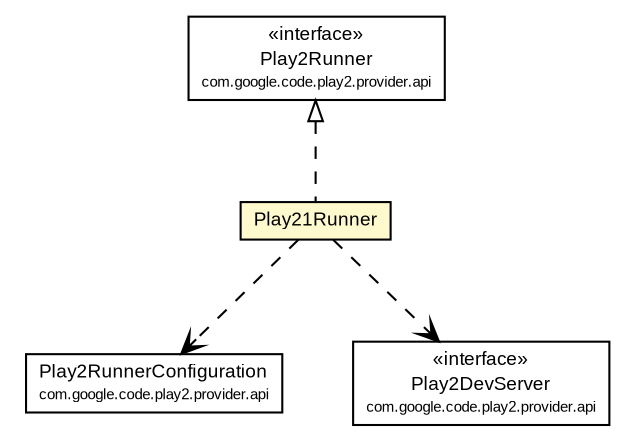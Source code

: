 #!/usr/local/bin/dot
#
# Class diagram 
# Generated by UMLGraph version R5_6-24-gf6e263 (http://www.umlgraph.org/)
#

digraph G {
	edge [fontname="arial",fontsize=10,labelfontname="arial",labelfontsize=10];
	node [fontname="arial",fontsize=10,shape=plaintext];
	nodesep=0.25;
	ranksep=0.5;
	// com.google.code.play2.provider.play21.Play21Runner
	c218 [label=<<table title="com.google.code.play2.provider.play21.Play21Runner" border="0" cellborder="1" cellspacing="0" cellpadding="2" port="p" bgcolor="lemonChiffon" href="./Play21Runner.html">
		<tr><td><table border="0" cellspacing="0" cellpadding="1">
<tr><td align="center" balign="center"> Play21Runner </td></tr>
		</table></td></tr>
		</table>>, URL="./Play21Runner.html", fontname="arial", fontcolor="black", fontsize=9.0];
	//com.google.code.play2.provider.play21.Play21Runner implements com.google.code.play2.provider.api.Play2Runner
	c229:p -> c218:p [dir=back,arrowtail=empty,style=dashed];
	// com.google.code.play2.provider.play21.Play21Runner DEPEND com.google.code.play2.provider.api.Play2RunnerConfiguration
	c218:p -> c232:p [taillabel="", label="", headlabel="", fontname="arial", fontcolor="black", fontsize=10.0, color="black", arrowhead=open, style=dashed];
	// com.google.code.play2.provider.play21.Play21Runner DEPEND com.google.code.play2.provider.api.Play2DevServer
	c218:p -> c234:p [taillabel="", label="", headlabel="", fontname="arial", fontcolor="black", fontsize=10.0, color="black", arrowhead=open, style=dashed];
	// com.google.code.play2.provider.api.Play2RunnerConfiguration
	c232 [label=<<table title="com.google.code.play2.provider.api.Play2RunnerConfiguration" border="0" cellborder="1" cellspacing="0" cellpadding="2" port="p" href="http://java.sun.com/j2se/1.4.2/docs/api/com/google/code/play2/provider/api/Play2RunnerConfiguration.html">
		<tr><td><table border="0" cellspacing="0" cellpadding="1">
<tr><td align="center" balign="center"> Play2RunnerConfiguration </td></tr>
<tr><td align="center" balign="center"><font point-size="7.0"> com.google.code.play2.provider.api </font></td></tr>
		</table></td></tr>
		</table>>, URL="http://java.sun.com/j2se/1.4.2/docs/api/com/google/code/play2/provider/api/Play2RunnerConfiguration.html", fontname="arial", fontcolor="black", fontsize=9.0];
	// com.google.code.play2.provider.api.Play2DevServer
	c234 [label=<<table title="com.google.code.play2.provider.api.Play2DevServer" border="0" cellborder="1" cellspacing="0" cellpadding="2" port="p" href="http://java.sun.com/j2se/1.4.2/docs/api/com/google/code/play2/provider/api/Play2DevServer.html">
		<tr><td><table border="0" cellspacing="0" cellpadding="1">
<tr><td align="center" balign="center"> &#171;interface&#187; </td></tr>
<tr><td align="center" balign="center"> Play2DevServer </td></tr>
<tr><td align="center" balign="center"><font point-size="7.0"> com.google.code.play2.provider.api </font></td></tr>
		</table></td></tr>
		</table>>, URL="http://java.sun.com/j2se/1.4.2/docs/api/com/google/code/play2/provider/api/Play2DevServer.html", fontname="arial", fontcolor="black", fontsize=9.0];
	// com.google.code.play2.provider.api.Play2Runner
	c229 [label=<<table title="com.google.code.play2.provider.api.Play2Runner" border="0" cellborder="1" cellspacing="0" cellpadding="2" port="p" href="http://java.sun.com/j2se/1.4.2/docs/api/com/google/code/play2/provider/api/Play2Runner.html">
		<tr><td><table border="0" cellspacing="0" cellpadding="1">
<tr><td align="center" balign="center"> &#171;interface&#187; </td></tr>
<tr><td align="center" balign="center"> Play2Runner </td></tr>
<tr><td align="center" balign="center"><font point-size="7.0"> com.google.code.play2.provider.api </font></td></tr>
		</table></td></tr>
		</table>>, URL="http://java.sun.com/j2se/1.4.2/docs/api/com/google/code/play2/provider/api/Play2Runner.html", fontname="arial", fontcolor="black", fontsize=9.0];
}

